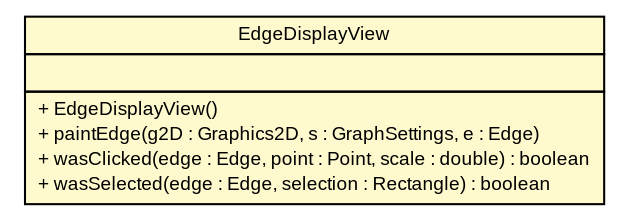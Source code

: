 #!/usr/local/bin/dot
#
# Class diagram 
# Generated by UMLGraph version R5_6 (http://www.umlgraph.org/)
#

digraph G {
	edge [fontname="arial",fontsize=10,labelfontname="arial",labelfontsize=10];
	node [fontname="arial",fontsize=10,shape=plaintext];
	nodesep=0.25;
	ranksep=0.5;
	// pfc.views.display.EdgeDisplayView
	c7202 [label=<<table title="pfc.views.display.EdgeDisplayView" border="0" cellborder="1" cellspacing="0" cellpadding="2" port="p" bgcolor="lemonChiffon" href="./EdgeDisplayView.html">
		<tr><td><table border="0" cellspacing="0" cellpadding="1">
<tr><td align="center" balign="center"> EdgeDisplayView </td></tr>
		</table></td></tr>
		<tr><td><table border="0" cellspacing="0" cellpadding="1">
<tr><td align="left" balign="left">  </td></tr>
		</table></td></tr>
		<tr><td><table border="0" cellspacing="0" cellpadding="1">
<tr><td align="left" balign="left"> + EdgeDisplayView() </td></tr>
<tr><td align="left" balign="left"> + paintEdge(g2D : Graphics2D, s : GraphSettings, e : Edge) </td></tr>
<tr><td align="left" balign="left"> + wasClicked(edge : Edge, point : Point, scale : double) : boolean </td></tr>
<tr><td align="left" balign="left"> + wasSelected(edge : Edge, selection : Rectangle) : boolean </td></tr>
		</table></td></tr>
		</table>>, URL="./EdgeDisplayView.html", fontname="arial", fontcolor="black", fontsize=9.0];
}

